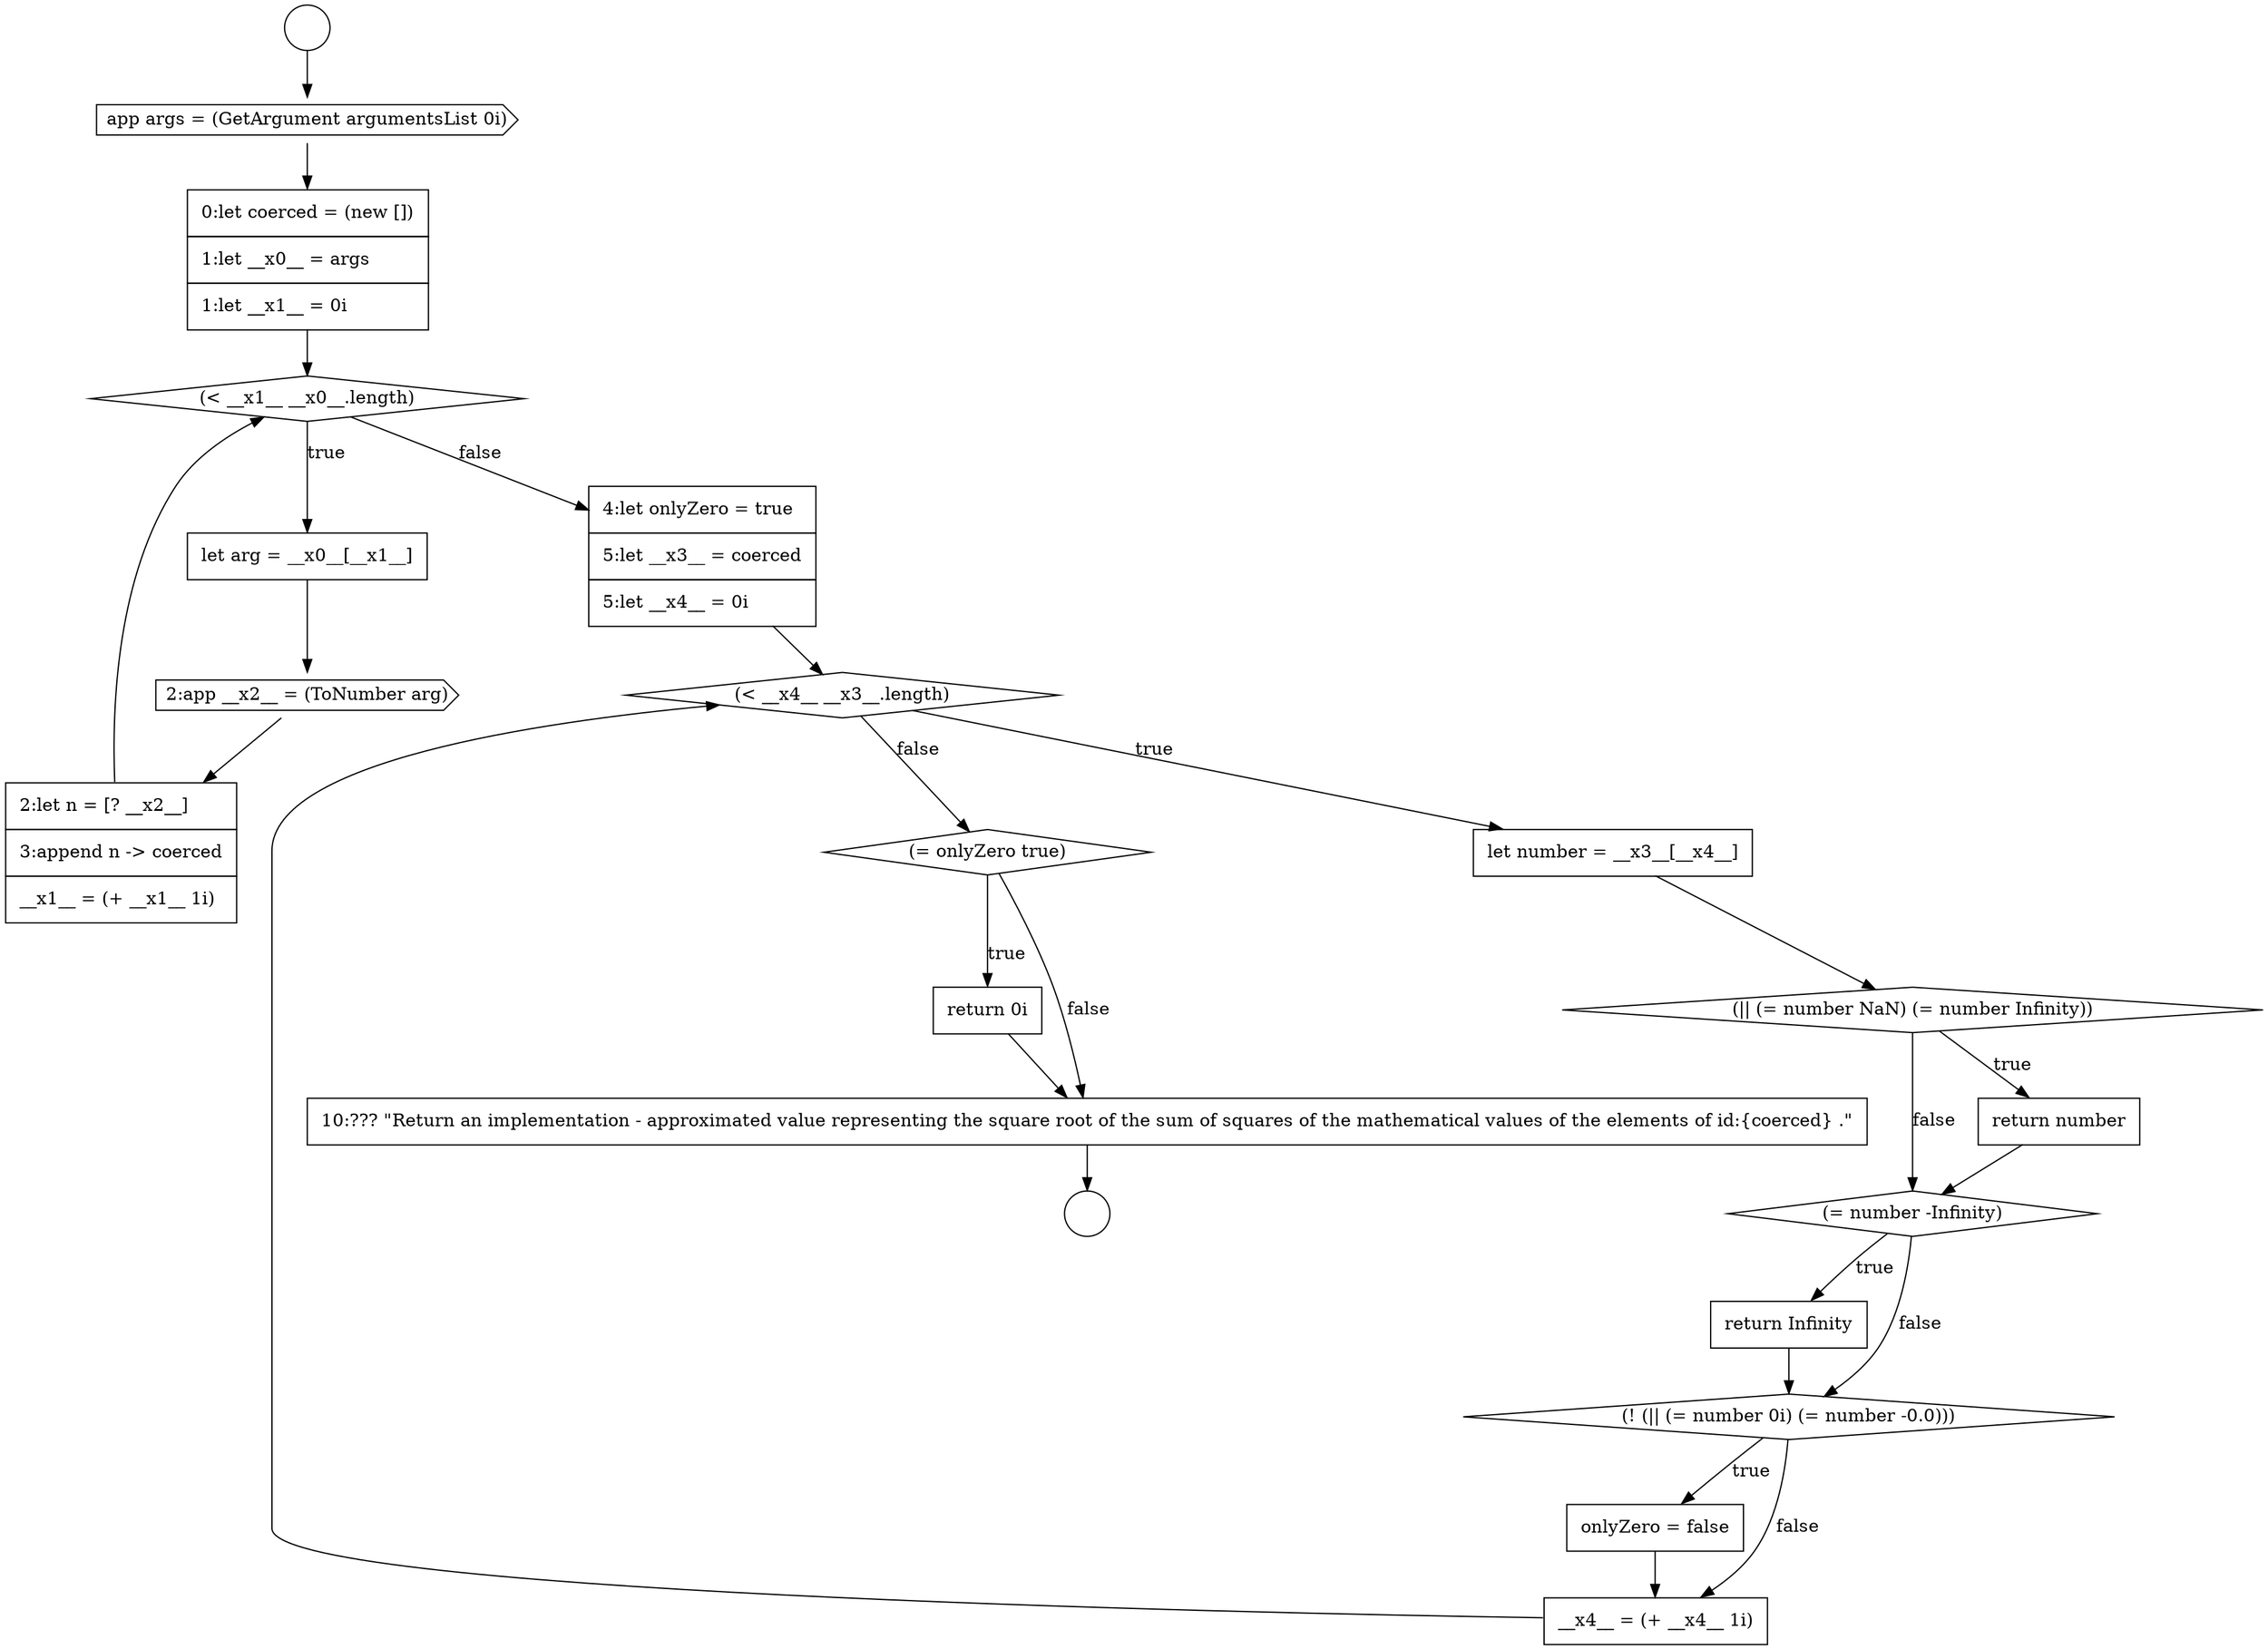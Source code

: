 digraph {
  node13219 [shape=cds, label=<<font color="black">app args = (GetArgument argumentsList 0i)</font>> color="black" fillcolor="white" style=filled]
  node13223 [shape=cds, label=<<font color="black">2:app __x2__ = (ToNumber arg)</font>> color="black" fillcolor="white" style=filled]
  node13226 [shape=diamond, label=<<font color="black">(&lt; __x4__ __x3__.length)</font>> color="black" fillcolor="white" style=filled]
  node13231 [shape=none, margin=0, label=<<font color="black">
    <table border="0" cellborder="1" cellspacing="0" cellpadding="10">
      <tr><td align="left">return Infinity</td></tr>
    </table>
  </font>> color="black" fillcolor="white" style=filled]
  node13218 [shape=circle label=" " color="black" fillcolor="white" style=filled]
  node13237 [shape=none, margin=0, label=<<font color="black">
    <table border="0" cellborder="1" cellspacing="0" cellpadding="10">
      <tr><td align="left">10:??? &quot;Return an implementation - approximated value representing the square root of the sum of squares of the mathematical values of the elements of id:{coerced} .&quot;</td></tr>
    </table>
  </font>> color="black" fillcolor="white" style=filled]
  node13222 [shape=none, margin=0, label=<<font color="black">
    <table border="0" cellborder="1" cellspacing="0" cellpadding="10">
      <tr><td align="left">let arg = __x0__[__x1__]</td></tr>
    </table>
  </font>> color="black" fillcolor="white" style=filled]
  node13232 [shape=diamond, label=<<font color="black">(! (|| (= number 0i) (= number -0.0)))</font>> color="black" fillcolor="white" style=filled]
  node13217 [shape=circle label=" " color="black" fillcolor="white" style=filled]
  node13221 [shape=diamond, label=<<font color="black">(&lt; __x1__ __x0__.length)</font>> color="black" fillcolor="white" style=filled]
  node13236 [shape=none, margin=0, label=<<font color="black">
    <table border="0" cellborder="1" cellspacing="0" cellpadding="10">
      <tr><td align="left">return 0i</td></tr>
    </table>
  </font>> color="black" fillcolor="white" style=filled]
  node13229 [shape=none, margin=0, label=<<font color="black">
    <table border="0" cellborder="1" cellspacing="0" cellpadding="10">
      <tr><td align="left">return number</td></tr>
    </table>
  </font>> color="black" fillcolor="white" style=filled]
  node13224 [shape=none, margin=0, label=<<font color="black">
    <table border="0" cellborder="1" cellspacing="0" cellpadding="10">
      <tr><td align="left">2:let n = [? __x2__]</td></tr>
      <tr><td align="left">3:append n -&gt; coerced</td></tr>
      <tr><td align="left">__x1__ = (+ __x1__ 1i)</td></tr>
    </table>
  </font>> color="black" fillcolor="white" style=filled]
  node13235 [shape=diamond, label=<<font color="black">(= onlyZero true)</font>> color="black" fillcolor="white" style=filled]
  node13230 [shape=diamond, label=<<font color="black">(= number -Infinity)</font>> color="black" fillcolor="white" style=filled]
  node13234 [shape=none, margin=0, label=<<font color="black">
    <table border="0" cellborder="1" cellspacing="0" cellpadding="10">
      <tr><td align="left">__x4__ = (+ __x4__ 1i)</td></tr>
    </table>
  </font>> color="black" fillcolor="white" style=filled]
  node13227 [shape=none, margin=0, label=<<font color="black">
    <table border="0" cellborder="1" cellspacing="0" cellpadding="10">
      <tr><td align="left">let number = __x3__[__x4__]</td></tr>
    </table>
  </font>> color="black" fillcolor="white" style=filled]
  node13228 [shape=diamond, label=<<font color="black">(|| (= number NaN) (= number Infinity))</font>> color="black" fillcolor="white" style=filled]
  node13233 [shape=none, margin=0, label=<<font color="black">
    <table border="0" cellborder="1" cellspacing="0" cellpadding="10">
      <tr><td align="left">onlyZero = false</td></tr>
    </table>
  </font>> color="black" fillcolor="white" style=filled]
  node13220 [shape=none, margin=0, label=<<font color="black">
    <table border="0" cellborder="1" cellspacing="0" cellpadding="10">
      <tr><td align="left">0:let coerced = (new [])</td></tr>
      <tr><td align="left">1:let __x0__ = args</td></tr>
      <tr><td align="left">1:let __x1__ = 0i</td></tr>
    </table>
  </font>> color="black" fillcolor="white" style=filled]
  node13225 [shape=none, margin=0, label=<<font color="black">
    <table border="0" cellborder="1" cellspacing="0" cellpadding="10">
      <tr><td align="left">4:let onlyZero = true</td></tr>
      <tr><td align="left">5:let __x3__ = coerced</td></tr>
      <tr><td align="left">5:let __x4__ = 0i</td></tr>
    </table>
  </font>> color="black" fillcolor="white" style=filled]
  node13227 -> node13228 [ color="black"]
  node13223 -> node13224 [ color="black"]
  node13225 -> node13226 [ color="black"]
  node13233 -> node13234 [ color="black"]
  node13236 -> node13237 [ color="black"]
  node13235 -> node13236 [label=<<font color="black">true</font>> color="black"]
  node13235 -> node13237 [label=<<font color="black">false</font>> color="black"]
  node13232 -> node13233 [label=<<font color="black">true</font>> color="black"]
  node13232 -> node13234 [label=<<font color="black">false</font>> color="black"]
  node13231 -> node13232 [ color="black"]
  node13220 -> node13221 [ color="black"]
  node13234 -> node13226 [ color="black"]
  node13237 -> node13218 [ color="black"]
  node13229 -> node13230 [ color="black"]
  node13222 -> node13223 [ color="black"]
  node13221 -> node13222 [label=<<font color="black">true</font>> color="black"]
  node13221 -> node13225 [label=<<font color="black">false</font>> color="black"]
  node13224 -> node13221 [ color="black"]
  node13228 -> node13229 [label=<<font color="black">true</font>> color="black"]
  node13228 -> node13230 [label=<<font color="black">false</font>> color="black"]
  node13230 -> node13231 [label=<<font color="black">true</font>> color="black"]
  node13230 -> node13232 [label=<<font color="black">false</font>> color="black"]
  node13217 -> node13219 [ color="black"]
  node13219 -> node13220 [ color="black"]
  node13226 -> node13227 [label=<<font color="black">true</font>> color="black"]
  node13226 -> node13235 [label=<<font color="black">false</font>> color="black"]
}
